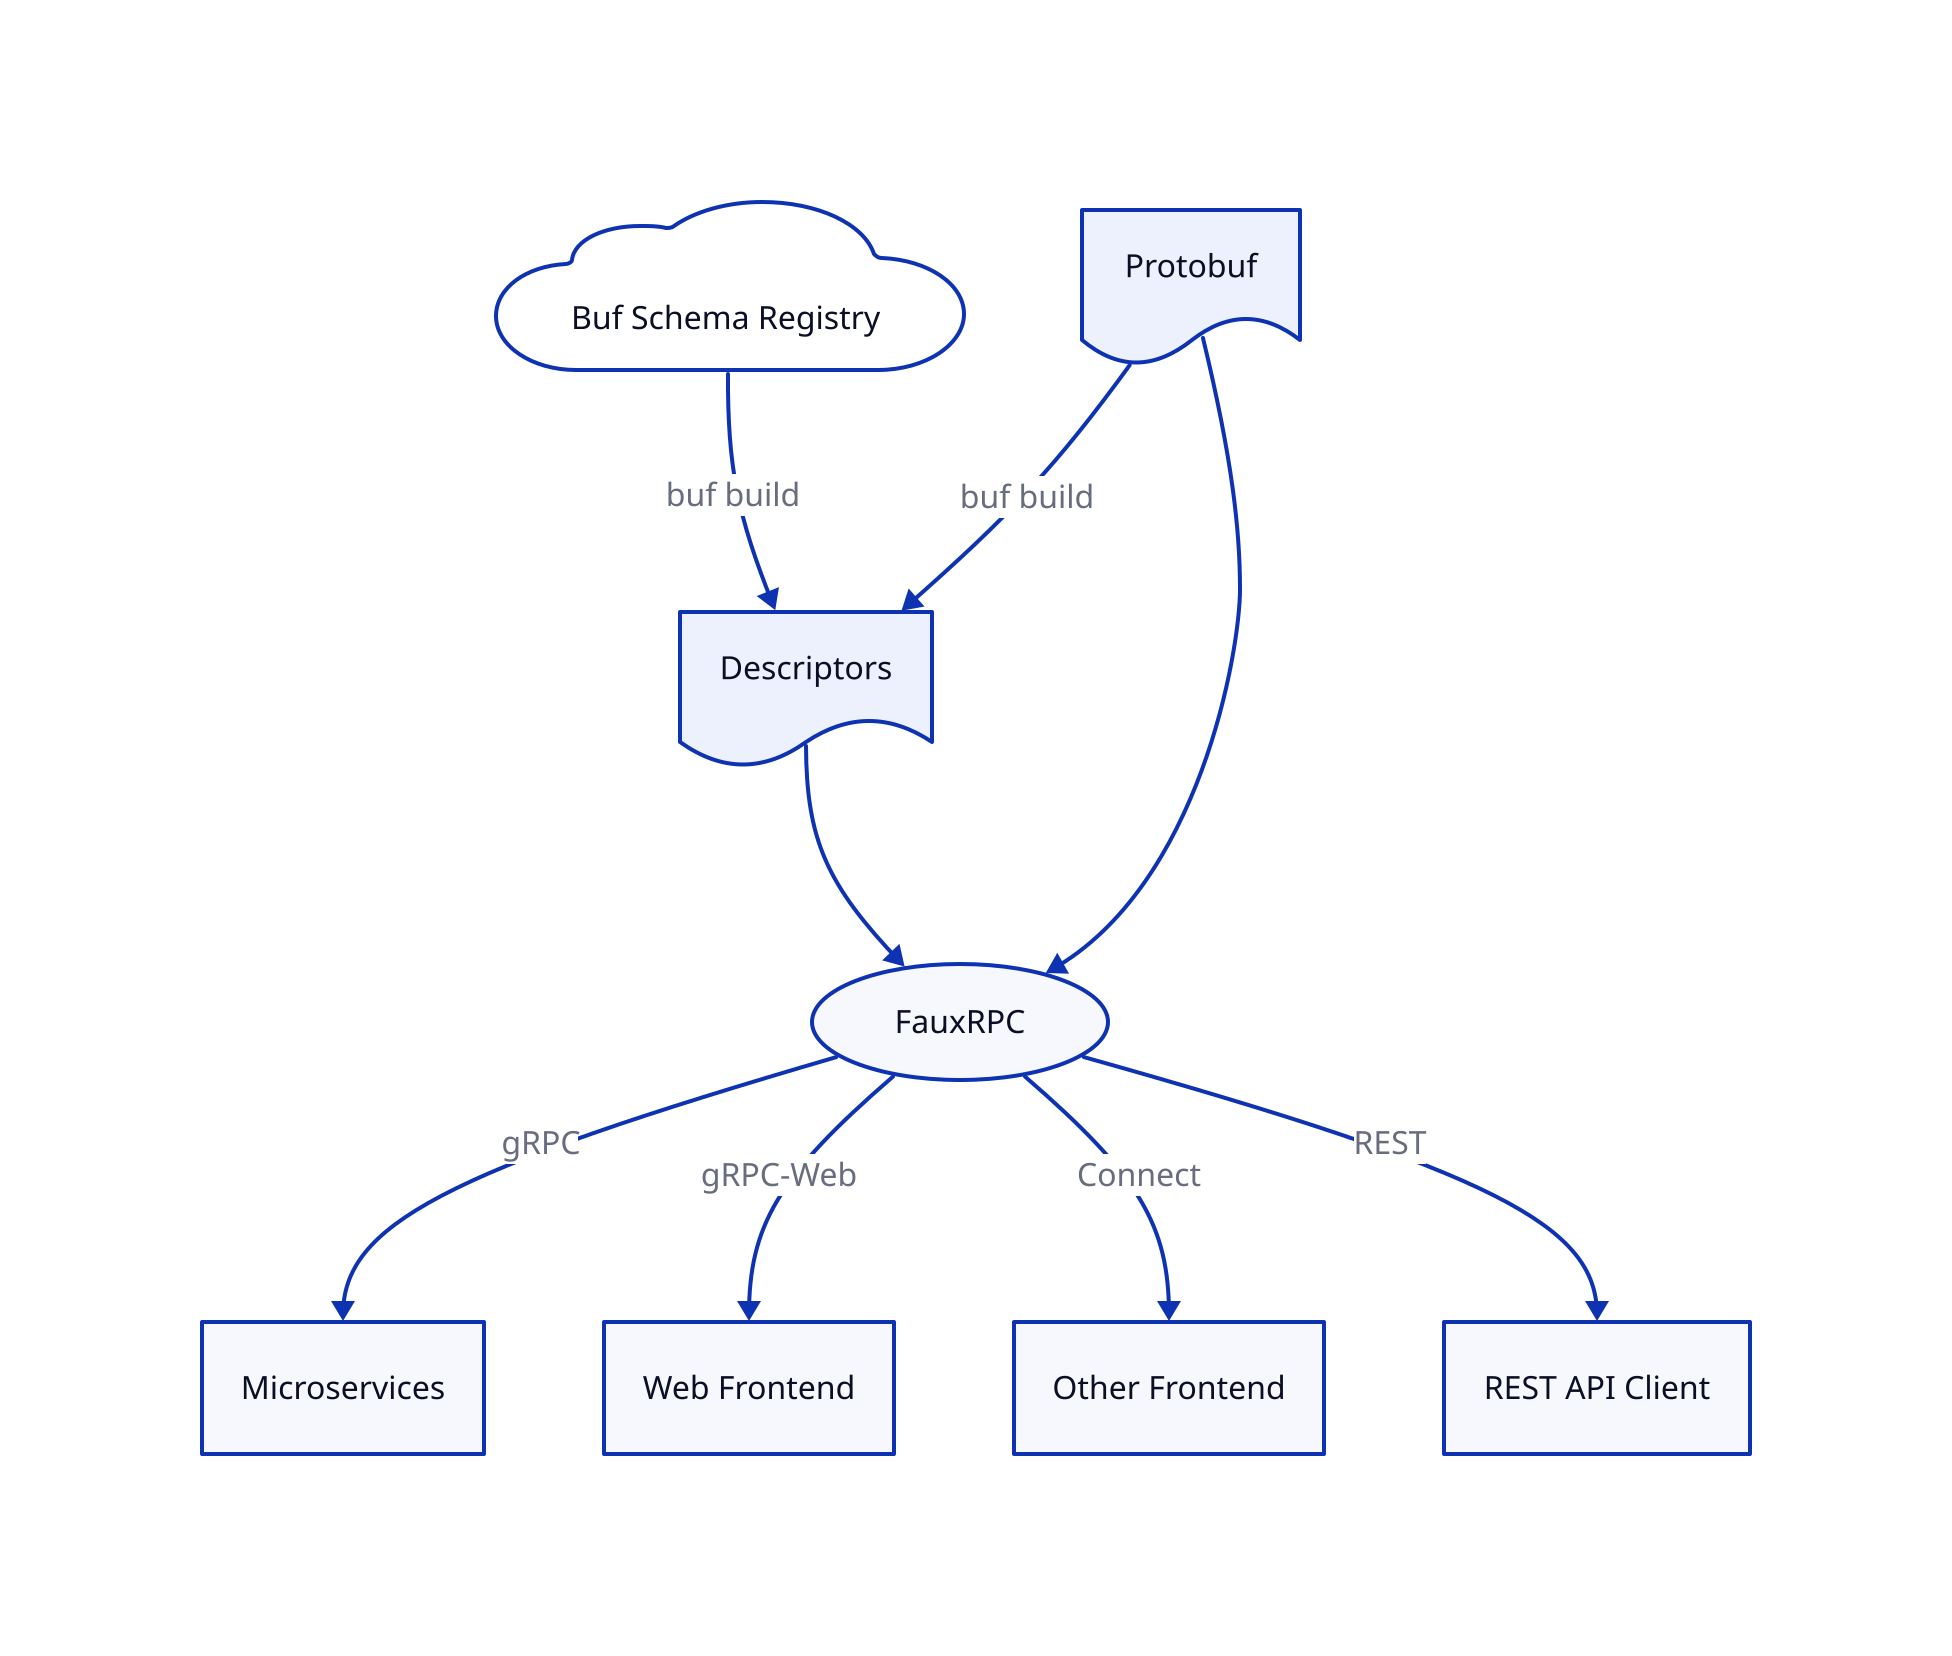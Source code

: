 # d2 content/posts/2024/fauxrpc/diagram.d2 --sketch --theme 201 content/posts/2024/fauxrpc/diagram.svg

style: {
  fill: transparent
}

Buf Schema Registry.shape: cloud
Buf Schema Registry -> Descriptors: buf build

Descriptors.shape: document
Descriptors -> FauxRPC
Protobuf.shape: document
Protobuf -> FauxRPC
Protobuf -> Descriptors: buf build

FauxRPC.shape: oval
FauxRPC -> Microservices: gRPC {
  style: {
    bold: true
  }
}
FauxRPC -> Web Frontend: gRPC-Web {
  style: {
    bold: true
  }
}
FauxRPC -> Other Frontend: Connect {
  style: {
    bold: true
  }
}
FauxRPC -> REST API Client: REST {
  style: {
    bold: true
  }
}

